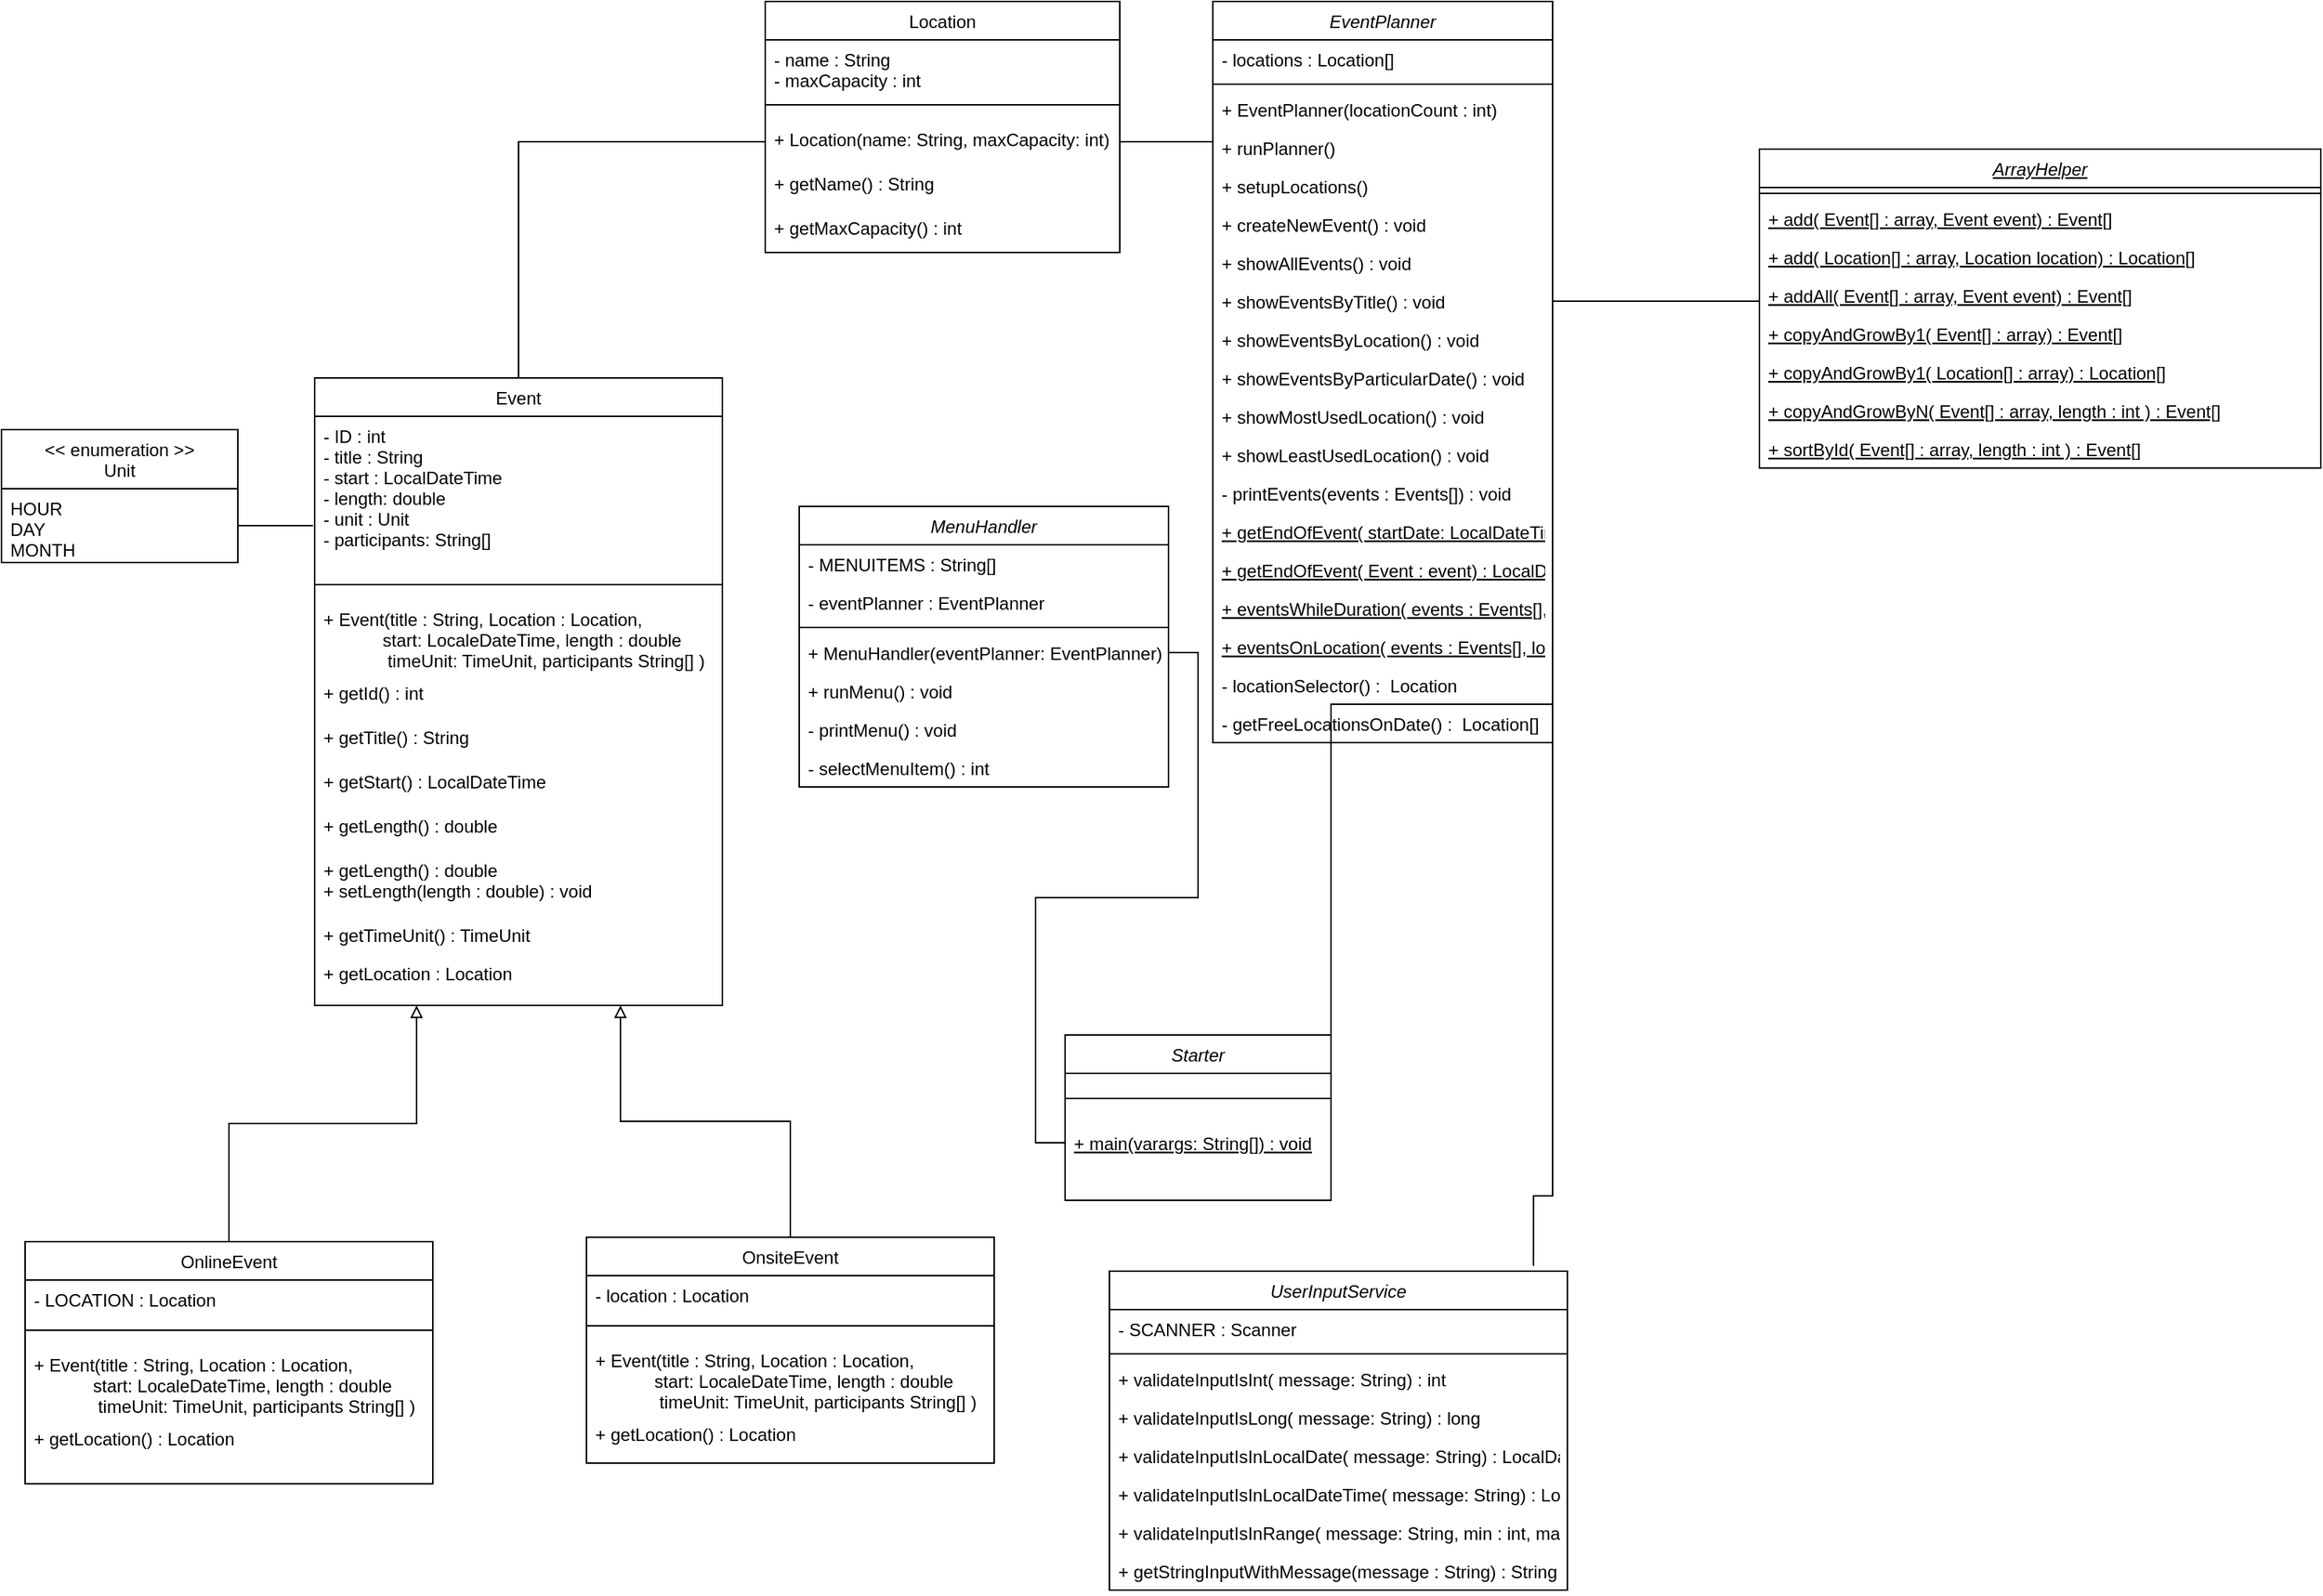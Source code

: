 <mxfile version="20.7.4" type="device"><diagram id="C5RBs43oDa-KdzZeNtuy" name="Page-1"><mxGraphModel dx="1283" dy="819" grid="1" gridSize="10" guides="1" tooltips="1" connect="1" arrows="1" fold="1" page="1" pageScale="1" pageWidth="827" pageHeight="1169" math="0" shadow="0"><root><mxCell id="WIyWlLk6GJQsqaUBKTNV-0"/><mxCell id="WIyWlLk6GJQsqaUBKTNV-1" parent="WIyWlLk6GJQsqaUBKTNV-0"/><mxCell id="YxRnPRUqClyoKaJk8hkN-110" style="edgeStyle=orthogonalEdgeStyle;rounded=0;orthogonalLoop=1;jettySize=auto;html=1;exitX=1;exitY=0.5;exitDx=0;exitDy=0;entryX=0;entryY=0.5;entryDx=0;entryDy=0;endArrow=none;endFill=0;" parent="WIyWlLk6GJQsqaUBKTNV-1" source="YxRnPRUqClyoKaJk8hkN-53" target="YxRnPRUqClyoKaJk8hkN-38" edge="1"><mxGeometry relative="1" as="geometry"/></mxCell><mxCell id="zkfFHV4jXpPFQw0GAbJ--0" value="EventPlanner" style="swimlane;fontStyle=2;align=center;verticalAlign=top;childLayout=stackLayout;horizontal=1;startSize=26;horizontalStack=0;resizeParent=1;resizeLast=0;collapsible=1;marginBottom=0;rounded=0;shadow=0;strokeWidth=1;" parent="WIyWlLk6GJQsqaUBKTNV-1" vertex="1"><mxGeometry x="830" y="10" width="230" height="502" as="geometry"><mxRectangle x="230" y="140" width="160" height="26" as="alternateBounds"/></mxGeometry></mxCell><mxCell id="zkfFHV4jXpPFQw0GAbJ--1" value="- locations : Location[]" style="text;align=left;verticalAlign=top;spacingLeft=4;spacingRight=4;overflow=hidden;rotatable=0;points=[[0,0.5],[1,0.5]];portConstraint=eastwest;" parent="zkfFHV4jXpPFQw0GAbJ--0" vertex="1"><mxGeometry y="26" width="230" height="26" as="geometry"/></mxCell><mxCell id="zkfFHV4jXpPFQw0GAbJ--4" value="" style="line;html=1;strokeWidth=1;align=left;verticalAlign=middle;spacingTop=-1;spacingLeft=3;spacingRight=3;rotatable=0;labelPosition=right;points=[];portConstraint=eastwest;" parent="zkfFHV4jXpPFQw0GAbJ--0" vertex="1"><mxGeometry y="52" width="230" height="8" as="geometry"/></mxCell><mxCell id="YxRnPRUqClyoKaJk8hkN-39" value="+ EventPlanner(locationCount : int)" style="text;align=left;verticalAlign=top;spacingLeft=4;spacingRight=4;overflow=hidden;rotatable=0;points=[[0,0.5],[1,0.5]];portConstraint=eastwest;fontStyle=0" parent="zkfFHV4jXpPFQw0GAbJ--0" vertex="1"><mxGeometry y="60" width="230" height="26" as="geometry"/></mxCell><mxCell id="J_t0fNEg1dXJtrQ3v7S1-1" value="+ runPlanner()" style="text;align=left;verticalAlign=top;spacingLeft=4;spacingRight=4;overflow=hidden;rotatable=0;points=[[0,0.5],[1,0.5]];portConstraint=eastwest;fontStyle=0" parent="zkfFHV4jXpPFQw0GAbJ--0" vertex="1"><mxGeometry y="86" width="230" height="26" as="geometry"/></mxCell><mxCell id="J_t0fNEg1dXJtrQ3v7S1-3" value="+ setupLocations()" style="text;align=left;verticalAlign=top;spacingLeft=4;spacingRight=4;overflow=hidden;rotatable=0;points=[[0,0.5],[1,0.5]];portConstraint=eastwest;fontStyle=0" parent="zkfFHV4jXpPFQw0GAbJ--0" vertex="1"><mxGeometry y="112" width="230" height="26" as="geometry"/></mxCell><mxCell id="YxRnPRUqClyoKaJk8hkN-40" value="+ createNewEvent() : void" style="text;align=left;verticalAlign=top;spacingLeft=4;spacingRight=4;overflow=hidden;rotatable=0;points=[[0,0.5],[1,0.5]];portConstraint=eastwest;fontStyle=0" parent="zkfFHV4jXpPFQw0GAbJ--0" vertex="1"><mxGeometry y="138" width="230" height="26" as="geometry"/></mxCell><mxCell id="J_t0fNEg1dXJtrQ3v7S1-25" value="+ showAllEvents() : void" style="text;align=left;verticalAlign=top;spacingLeft=4;spacingRight=4;overflow=hidden;rotatable=0;points=[[0,0.5],[1,0.5]];portConstraint=eastwest;fontStyle=0" parent="zkfFHV4jXpPFQw0GAbJ--0" vertex="1"><mxGeometry y="164" width="230" height="26" as="geometry"/></mxCell><mxCell id="YxRnPRUqClyoKaJk8hkN-43" value="+ showEventsByTitle() : void" style="text;align=left;verticalAlign=top;spacingLeft=4;spacingRight=4;overflow=hidden;rotatable=0;points=[[0,0.5],[1,0.5]];portConstraint=eastwest;fontStyle=0" parent="zkfFHV4jXpPFQw0GAbJ--0" vertex="1"><mxGeometry y="190" width="230" height="26" as="geometry"/></mxCell><mxCell id="YxRnPRUqClyoKaJk8hkN-44" value="+ showEventsByLocation() : void" style="text;align=left;verticalAlign=top;spacingLeft=4;spacingRight=4;overflow=hidden;rotatable=0;points=[[0,0.5],[1,0.5]];portConstraint=eastwest;fontStyle=0" parent="zkfFHV4jXpPFQw0GAbJ--0" vertex="1"><mxGeometry y="216" width="230" height="26" as="geometry"/></mxCell><mxCell id="YxRnPRUqClyoKaJk8hkN-45" value="+ showEventsByParticularDate() : void" style="text;align=left;verticalAlign=top;spacingLeft=4;spacingRight=4;overflow=hidden;rotatable=0;points=[[0,0.5],[1,0.5]];portConstraint=eastwest;fontStyle=0" parent="zkfFHV4jXpPFQw0GAbJ--0" vertex="1"><mxGeometry y="242" width="230" height="26" as="geometry"/></mxCell><mxCell id="YxRnPRUqClyoKaJk8hkN-46" value="+ showMostUsedLocation() : void" style="text;align=left;verticalAlign=top;spacingLeft=4;spacingRight=4;overflow=hidden;rotatable=0;points=[[0,0.5],[1,0.5]];portConstraint=eastwest;fontStyle=0" parent="zkfFHV4jXpPFQw0GAbJ--0" vertex="1"><mxGeometry y="268" width="230" height="26" as="geometry"/></mxCell><mxCell id="YxRnPRUqClyoKaJk8hkN-47" value="+ showLeastUsedLocation() : void &#10;" style="text;align=left;verticalAlign=top;spacingLeft=4;spacingRight=4;overflow=hidden;rotatable=0;points=[[0,0.5],[1,0.5]];portConstraint=eastwest;fontStyle=0" parent="zkfFHV4jXpPFQw0GAbJ--0" vertex="1"><mxGeometry y="294" width="230" height="26" as="geometry"/></mxCell><mxCell id="YxRnPRUqClyoKaJk8hkN-48" value="- printEvents(events : Events[]) : void" style="text;align=left;verticalAlign=top;spacingLeft=4;spacingRight=4;overflow=hidden;rotatable=0;points=[[0,0.5],[1,0.5]];portConstraint=eastwest;fontStyle=0" parent="zkfFHV4jXpPFQw0GAbJ--0" vertex="1"><mxGeometry y="320" width="230" height="26" as="geometry"/></mxCell><mxCell id="J_t0fNEg1dXJtrQ3v7S1-58" value="+ getEndOfEvent( startDate: LocalDateTime, unit : Unit, length : long ) : LocalDateTime" style="text;align=left;verticalAlign=top;spacingLeft=4;spacingRight=4;overflow=hidden;rotatable=0;points=[[0,0.5],[1,0.5]];portConstraint=eastwest;fontStyle=4" parent="zkfFHV4jXpPFQw0GAbJ--0" vertex="1"><mxGeometry y="346" width="230" height="26" as="geometry"/></mxCell><mxCell id="J_t0fNEg1dXJtrQ3v7S1-57" value="+ getEndOfEvent( Event : event) : LocalDateTime" style="text;align=left;verticalAlign=top;spacingLeft=4;spacingRight=4;overflow=hidden;rotatable=0;points=[[0,0.5],[1,0.5]];portConstraint=eastwest;fontStyle=4" parent="zkfFHV4jXpPFQw0GAbJ--0" vertex="1"><mxGeometry y="372" width="230" height="26" as="geometry"/></mxCell><mxCell id="J_t0fNEg1dXJtrQ3v7S1-59" value="+ eventsWhileDuration( events : Events[], date: LocalDateTime, unit : Unit, length : long ) : Event[]" style="text;align=left;verticalAlign=top;spacingLeft=4;spacingRight=4;overflow=hidden;rotatable=0;points=[[0,0.5],[1,0.5]];portConstraint=eastwest;fontStyle=4" parent="zkfFHV4jXpPFQw0GAbJ--0" vertex="1"><mxGeometry y="398" width="230" height="26" as="geometry"/></mxCell><mxCell id="J_t0fNEg1dXJtrQ3v7S1-60" value="+ eventsOnLocation( events : Events[], location: Location ) : Event[]" style="text;align=left;verticalAlign=top;spacingLeft=4;spacingRight=4;overflow=hidden;rotatable=0;points=[[0,0.5],[1,0.5]];portConstraint=eastwest;fontStyle=4" parent="zkfFHV4jXpPFQw0GAbJ--0" vertex="1"><mxGeometry y="424" width="230" height="26" as="geometry"/></mxCell><mxCell id="J_t0fNEg1dXJtrQ3v7S1-24" value="- locationSelector() :  Location" style="text;align=left;verticalAlign=top;spacingLeft=4;spacingRight=4;overflow=hidden;rotatable=0;points=[[0,0.5],[1,0.5]];portConstraint=eastwest;fontStyle=0" parent="zkfFHV4jXpPFQw0GAbJ--0" vertex="1"><mxGeometry y="450" width="230" height="26" as="geometry"/></mxCell><mxCell id="J_t0fNEg1dXJtrQ3v7S1-28" value="- getFreeLocationsOnDate() :  Location[]" style="text;align=left;verticalAlign=top;spacingLeft=4;spacingRight=4;overflow=hidden;rotatable=0;points=[[0,0.5],[1,0.5]];portConstraint=eastwest;fontStyle=0" parent="zkfFHV4jXpPFQw0GAbJ--0" vertex="1"><mxGeometry y="476" width="230" height="26" as="geometry"/></mxCell><mxCell id="YxRnPRUqClyoKaJk8hkN-0" value="Location" style="swimlane;fontStyle=0;align=center;verticalAlign=top;childLayout=stackLayout;horizontal=1;startSize=26;horizontalStack=0;resizeParent=1;resizeLast=0;collapsible=1;marginBottom=0;rounded=0;shadow=0;strokeWidth=1;" parent="WIyWlLk6GJQsqaUBKTNV-1" vertex="1"><mxGeometry x="527" y="10" width="240" height="170" as="geometry"><mxRectangle x="340" y="380" width="170" height="26" as="alternateBounds"/></mxGeometry></mxCell><mxCell id="YxRnPRUqClyoKaJk8hkN-1" value="- name : String&#10;- maxCapacity : int" style="text;align=left;verticalAlign=top;spacingLeft=4;spacingRight=4;overflow=hidden;rotatable=0;points=[[0,0.5],[1,0.5]];portConstraint=eastwest;" parent="YxRnPRUqClyoKaJk8hkN-0" vertex="1"><mxGeometry y="26" width="240" height="34" as="geometry"/></mxCell><mxCell id="YxRnPRUqClyoKaJk8hkN-2" value="" style="line;html=1;strokeWidth=1;align=left;verticalAlign=middle;spacingTop=-1;spacingLeft=3;spacingRight=3;rotatable=0;labelPosition=right;points=[];portConstraint=eastwest;" parent="YxRnPRUqClyoKaJk8hkN-0" vertex="1"><mxGeometry y="60" width="240" height="20" as="geometry"/></mxCell><mxCell id="YxRnPRUqClyoKaJk8hkN-19" value="+ Location(name: String, maxCapacity: int)" style="text;align=left;verticalAlign=top;spacingLeft=4;spacingRight=4;overflow=hidden;rotatable=0;points=[[0,0.5],[1,0.5]];portConstraint=eastwest;" parent="YxRnPRUqClyoKaJk8hkN-0" vertex="1"><mxGeometry y="80" width="240" height="30" as="geometry"/></mxCell><mxCell id="YxRnPRUqClyoKaJk8hkN-6" value="+ getName() : String" style="text;align=left;verticalAlign=top;spacingLeft=4;spacingRight=4;overflow=hidden;rotatable=0;points=[[0,0.5],[1,0.5]];portConstraint=eastwest;" parent="YxRnPRUqClyoKaJk8hkN-0" vertex="1"><mxGeometry y="110" width="240" height="30" as="geometry"/></mxCell><mxCell id="YxRnPRUqClyoKaJk8hkN-13" value="+ getMaxCapacity() : int" style="text;align=left;verticalAlign=top;spacingLeft=4;spacingRight=4;overflow=hidden;rotatable=0;points=[[0,0.5],[1,0.5]];portConstraint=eastwest;" parent="YxRnPRUqClyoKaJk8hkN-0" vertex="1"><mxGeometry y="140" width="240" height="30" as="geometry"/></mxCell><mxCell id="YxRnPRUqClyoKaJk8hkN-3" value="&lt;&lt; enumeration &gt;&gt;&#10;Unit" style="swimlane;fontStyle=0;align=center;verticalAlign=top;childLayout=stackLayout;horizontal=1;startSize=40;horizontalStack=0;resizeParent=1;resizeLast=0;collapsible=1;marginBottom=0;rounded=0;shadow=0;strokeWidth=1;" parent="WIyWlLk6GJQsqaUBKTNV-1" vertex="1"><mxGeometry x="10" y="300" width="160" height="90" as="geometry"><mxRectangle x="340" y="380" width="170" height="26" as="alternateBounds"/></mxGeometry></mxCell><mxCell id="YxRnPRUqClyoKaJk8hkN-4" value="HOUR&#10;DAY&#10;MONTH" style="text;align=left;verticalAlign=top;spacingLeft=4;spacingRight=4;overflow=hidden;rotatable=0;points=[[0,0.5],[1,0.5]];portConstraint=eastwest;" parent="YxRnPRUqClyoKaJk8hkN-3" vertex="1"><mxGeometry y="40" width="160" height="50" as="geometry"/></mxCell><mxCell id="YxRnPRUqClyoKaJk8hkN-109" style="edgeStyle=orthogonalEdgeStyle;rounded=0;orthogonalLoop=1;jettySize=auto;html=1;exitX=0.5;exitY=0;exitDx=0;exitDy=0;entryX=0;entryY=0.5;entryDx=0;entryDy=0;endArrow=none;endFill=0;" parent="WIyWlLk6GJQsqaUBKTNV-1" source="YxRnPRUqClyoKaJk8hkN-14" target="YxRnPRUqClyoKaJk8hkN-19" edge="1"><mxGeometry relative="1" as="geometry"/></mxCell><mxCell id="YxRnPRUqClyoKaJk8hkN-14" value="Event" style="swimlane;fontStyle=0;align=center;verticalAlign=top;childLayout=stackLayout;horizontal=1;startSize=26;horizontalStack=0;resizeParent=1;resizeLast=0;collapsible=1;marginBottom=0;rounded=0;shadow=0;strokeWidth=1;" parent="WIyWlLk6GJQsqaUBKTNV-1" vertex="1"><mxGeometry x="222" y="265" width="276" height="425" as="geometry"><mxRectangle x="340" y="380" width="170" height="26" as="alternateBounds"/></mxGeometry></mxCell><mxCell id="YxRnPRUqClyoKaJk8hkN-15" value="- ID : int&#10;- title : String&#10;- start : LocalDateTime&#10;- length: double&#10;- unit : Unit&#10;- participants: String[]" style="text;align=left;verticalAlign=top;spacingLeft=4;spacingRight=4;overflow=hidden;rotatable=0;points=[[0,0.5],[1,0.5]];portConstraint=eastwest;" parent="YxRnPRUqClyoKaJk8hkN-14" vertex="1"><mxGeometry y="26" width="276" height="104" as="geometry"/></mxCell><mxCell id="YxRnPRUqClyoKaJk8hkN-16" value="" style="line;html=1;strokeWidth=1;align=left;verticalAlign=middle;spacingTop=-1;spacingLeft=3;spacingRight=3;rotatable=0;labelPosition=right;points=[];portConstraint=eastwest;" parent="YxRnPRUqClyoKaJk8hkN-14" vertex="1"><mxGeometry y="130" width="276" height="20" as="geometry"/></mxCell><mxCell id="YxRnPRUqClyoKaJk8hkN-31" value="+ Event(title : String, Location : Location, &#10;            start: LocaleDateTime, length : double&#10;             timeUnit: TimeUnit, participants String[] )" style="text;align=left;verticalAlign=top;spacingLeft=4;spacingRight=4;overflow=hidden;rotatable=0;points=[[0,0.5],[1,0.5]];portConstraint=eastwest;" parent="YxRnPRUqClyoKaJk8hkN-14" vertex="1"><mxGeometry y="150" width="276" height="50" as="geometry"/></mxCell><mxCell id="YxRnPRUqClyoKaJk8hkN-23" value="+ getId() : int" style="text;align=left;verticalAlign=top;spacingLeft=4;spacingRight=4;overflow=hidden;rotatable=0;points=[[0,0.5],[1,0.5]];portConstraint=eastwest;" parent="YxRnPRUqClyoKaJk8hkN-14" vertex="1"><mxGeometry y="200" width="276" height="30" as="geometry"/></mxCell><mxCell id="YxRnPRUqClyoKaJk8hkN-22" value="+ getTitle() : String" style="text;align=left;verticalAlign=top;spacingLeft=4;spacingRight=4;overflow=hidden;rotatable=0;points=[[0,0.5],[1,0.5]];portConstraint=eastwest;" parent="YxRnPRUqClyoKaJk8hkN-14" vertex="1"><mxGeometry y="230" width="276" height="30" as="geometry"/></mxCell><mxCell id="YxRnPRUqClyoKaJk8hkN-25" value="+ getStart() : LocalDateTime&#10;" style="text;align=left;verticalAlign=top;spacingLeft=4;spacingRight=4;overflow=hidden;rotatable=0;points=[[0,0.5],[1,0.5]];portConstraint=eastwest;" parent="YxRnPRUqClyoKaJk8hkN-14" vertex="1"><mxGeometry y="260" width="276" height="30" as="geometry"/></mxCell><mxCell id="YxRnPRUqClyoKaJk8hkN-26" value="+ getLength() : double&#10;" style="text;align=left;verticalAlign=top;spacingLeft=4;spacingRight=4;overflow=hidden;rotatable=0;points=[[0,0.5],[1,0.5]];portConstraint=eastwest;" parent="YxRnPRUqClyoKaJk8hkN-14" vertex="1"><mxGeometry y="290" width="276" height="30" as="geometry"/></mxCell><mxCell id="YxRnPRUqClyoKaJk8hkN-27" value="+ getLength() : double&#10;+ setLength(length : double) : void" style="text;align=left;verticalAlign=top;spacingLeft=4;spacingRight=4;overflow=hidden;rotatable=0;points=[[0,0.5],[1,0.5]];portConstraint=eastwest;" parent="YxRnPRUqClyoKaJk8hkN-14" vertex="1"><mxGeometry y="320" width="276" height="44" as="geometry"/></mxCell><mxCell id="YxRnPRUqClyoKaJk8hkN-28" value="+ getTimeUnit() : TimeUnit&#10;" style="text;align=left;verticalAlign=top;spacingLeft=4;spacingRight=4;overflow=hidden;rotatable=0;points=[[0,0.5],[1,0.5]];portConstraint=eastwest;" parent="YxRnPRUqClyoKaJk8hkN-14" vertex="1"><mxGeometry y="364" width="276" height="26" as="geometry"/></mxCell><mxCell id="J_t0fNEg1dXJtrQ3v7S1-27" value="+ getLocation : Location" style="text;align=left;verticalAlign=top;spacingLeft=4;spacingRight=4;overflow=hidden;rotatable=0;points=[[0,0.5],[1,0.5]];portConstraint=eastwest;" parent="YxRnPRUqClyoKaJk8hkN-14" vertex="1"><mxGeometry y="390" width="276" height="30" as="geometry"/></mxCell><mxCell id="YxRnPRUqClyoKaJk8hkN-32" value="Starter" style="swimlane;fontStyle=2;align=center;verticalAlign=top;childLayout=stackLayout;horizontal=1;startSize=26;horizontalStack=0;resizeParent=1;resizeLast=0;collapsible=1;marginBottom=0;rounded=0;shadow=0;strokeWidth=1;" parent="WIyWlLk6GJQsqaUBKTNV-1" vertex="1"><mxGeometry x="730" y="710" width="180" height="112" as="geometry"><mxRectangle x="230" y="140" width="160" height="26" as="alternateBounds"/></mxGeometry></mxCell><mxCell id="YxRnPRUqClyoKaJk8hkN-34" value="" style="line;html=1;strokeWidth=1;align=left;verticalAlign=middle;spacingTop=-1;spacingLeft=3;spacingRight=3;rotatable=0;labelPosition=right;points=[];portConstraint=eastwest;" parent="YxRnPRUqClyoKaJk8hkN-32" vertex="1"><mxGeometry y="26" width="180" height="34" as="geometry"/></mxCell><mxCell id="YxRnPRUqClyoKaJk8hkN-38" value="+ main(varargs: String[]) : void" style="text;align=left;verticalAlign=top;spacingLeft=4;spacingRight=4;overflow=hidden;rotatable=0;points=[[0,0.5],[1,0.5]];portConstraint=eastwest;fontStyle=4" parent="YxRnPRUqClyoKaJk8hkN-32" vertex="1"><mxGeometry y="60" width="180" height="26" as="geometry"/></mxCell><mxCell id="YxRnPRUqClyoKaJk8hkN-49" value="MenuHandler" style="swimlane;fontStyle=2;align=center;verticalAlign=top;childLayout=stackLayout;horizontal=1;startSize=26;horizontalStack=0;resizeParent=1;resizeLast=0;collapsible=1;marginBottom=0;rounded=0;shadow=0;strokeWidth=1;" parent="WIyWlLk6GJQsqaUBKTNV-1" vertex="1"><mxGeometry x="550" y="352" width="250" height="190" as="geometry"><mxRectangle x="230" y="140" width="160" height="26" as="alternateBounds"/></mxGeometry></mxCell><mxCell id="YxRnPRUqClyoKaJk8hkN-51" value="- MENUITEMS : String[]" style="text;align=left;verticalAlign=top;spacingLeft=4;spacingRight=4;overflow=hidden;rotatable=0;points=[[0,0.5],[1,0.5]];portConstraint=eastwest;" parent="YxRnPRUqClyoKaJk8hkN-49" vertex="1"><mxGeometry y="26" width="250" height="26" as="geometry"/></mxCell><mxCell id="J_t0fNEg1dXJtrQ3v7S1-26" value="- eventPlanner : EventPlanner" style="text;align=left;verticalAlign=top;spacingLeft=4;spacingRight=4;overflow=hidden;rotatable=0;points=[[0,0.5],[1,0.5]];portConstraint=eastwest;" parent="YxRnPRUqClyoKaJk8hkN-49" vertex="1"><mxGeometry y="52" width="250" height="26" as="geometry"/></mxCell><mxCell id="YxRnPRUqClyoKaJk8hkN-52" value="" style="line;html=1;strokeWidth=1;align=left;verticalAlign=middle;spacingTop=-1;spacingLeft=3;spacingRight=3;rotatable=0;labelPosition=right;points=[];portConstraint=eastwest;" parent="YxRnPRUqClyoKaJk8hkN-49" vertex="1"><mxGeometry y="78" width="250" height="8" as="geometry"/></mxCell><mxCell id="YxRnPRUqClyoKaJk8hkN-53" value="+ MenuHandler(eventPlanner: EventPlanner)" style="text;align=left;verticalAlign=top;spacingLeft=4;spacingRight=4;overflow=hidden;rotatable=0;points=[[0,0.5],[1,0.5]];portConstraint=eastwest;fontStyle=0" parent="YxRnPRUqClyoKaJk8hkN-49" vertex="1"><mxGeometry y="86" width="250" height="26" as="geometry"/></mxCell><mxCell id="YxRnPRUqClyoKaJk8hkN-55" value="+ runMenu() : void" style="text;align=left;verticalAlign=top;spacingLeft=4;spacingRight=4;overflow=hidden;rotatable=0;points=[[0,0.5],[1,0.5]];portConstraint=eastwest;fontStyle=0" parent="YxRnPRUqClyoKaJk8hkN-49" vertex="1"><mxGeometry y="112" width="250" height="26" as="geometry"/></mxCell><mxCell id="YxRnPRUqClyoKaJk8hkN-62" value="- printMenu() : void" style="text;align=left;verticalAlign=top;spacingLeft=4;spacingRight=4;overflow=hidden;rotatable=0;points=[[0,0.5],[1,0.5]];portConstraint=eastwest;fontStyle=0" parent="YxRnPRUqClyoKaJk8hkN-49" vertex="1"><mxGeometry y="138" width="250" height="26" as="geometry"/></mxCell><mxCell id="YxRnPRUqClyoKaJk8hkN-63" value="- selectMenuItem() : int" style="text;align=left;verticalAlign=top;spacingLeft=4;spacingRight=4;overflow=hidden;rotatable=0;points=[[0,0.5],[1,0.5]];portConstraint=eastwest;fontStyle=0" parent="YxRnPRUqClyoKaJk8hkN-49" vertex="1"><mxGeometry y="164" width="250" height="26" as="geometry"/></mxCell><mxCell id="YxRnPRUqClyoKaJk8hkN-105" style="edgeStyle=orthogonalEdgeStyle;rounded=0;orthogonalLoop=1;jettySize=auto;html=1;exitX=0.5;exitY=0;exitDx=0;exitDy=0;endArrow=block;endFill=0;entryX=0.75;entryY=1;entryDx=0;entryDy=0;" parent="WIyWlLk6GJQsqaUBKTNV-1" source="YxRnPRUqClyoKaJk8hkN-71" target="YxRnPRUqClyoKaJk8hkN-14" edge="1"><mxGeometry relative="1" as="geometry"><mxPoint x="406" y="770" as="targetPoint"/></mxGeometry></mxCell><mxCell id="YxRnPRUqClyoKaJk8hkN-71" value="OnsiteEvent" style="swimlane;fontStyle=0;align=center;verticalAlign=top;childLayout=stackLayout;horizontal=1;startSize=26;horizontalStack=0;resizeParent=1;resizeLast=0;collapsible=1;marginBottom=0;rounded=0;shadow=0;strokeWidth=1;" parent="WIyWlLk6GJQsqaUBKTNV-1" vertex="1"><mxGeometry x="406" y="847" width="276" height="153" as="geometry"><mxRectangle x="340" y="380" width="170" height="26" as="alternateBounds"/></mxGeometry></mxCell><mxCell id="YxRnPRUqClyoKaJk8hkN-72" value="- location : Location" style="text;align=left;verticalAlign=top;spacingLeft=4;spacingRight=4;overflow=hidden;rotatable=0;points=[[0,0.5],[1,0.5]];portConstraint=eastwest;" parent="YxRnPRUqClyoKaJk8hkN-71" vertex="1"><mxGeometry y="26" width="276" height="24" as="geometry"/></mxCell><mxCell id="YxRnPRUqClyoKaJk8hkN-73" value="" style="line;html=1;strokeWidth=1;align=left;verticalAlign=middle;spacingTop=-1;spacingLeft=3;spacingRight=3;rotatable=0;labelPosition=right;points=[];portConstraint=eastwest;" parent="YxRnPRUqClyoKaJk8hkN-71" vertex="1"><mxGeometry y="50" width="276" height="20" as="geometry"/></mxCell><mxCell id="YxRnPRUqClyoKaJk8hkN-74" value="+ Event(title : String, Location : Location, &#10;            start: LocaleDateTime, length : double&#10;             timeUnit: TimeUnit, participants String[] )" style="text;align=left;verticalAlign=top;spacingLeft=4;spacingRight=4;overflow=hidden;rotatable=0;points=[[0,0.5],[1,0.5]];portConstraint=eastwest;" parent="YxRnPRUqClyoKaJk8hkN-71" vertex="1"><mxGeometry y="70" width="276" height="50" as="geometry"/></mxCell><mxCell id="YxRnPRUqClyoKaJk8hkN-77" value="+ getLocation() : Location&#10;" style="text;align=left;verticalAlign=top;spacingLeft=4;spacingRight=4;overflow=hidden;rotatable=0;points=[[0,0.5],[1,0.5]];portConstraint=eastwest;" parent="YxRnPRUqClyoKaJk8hkN-71" vertex="1"><mxGeometry y="120" width="276" height="30" as="geometry"/></mxCell><mxCell id="YxRnPRUqClyoKaJk8hkN-101" style="edgeStyle=orthogonalEdgeStyle;rounded=0;orthogonalLoop=1;jettySize=auto;html=1;exitX=0.5;exitY=0;exitDx=0;exitDy=0;entryX=0.25;entryY=1;entryDx=0;entryDy=0;endArrow=block;endFill=0;" parent="WIyWlLk6GJQsqaUBKTNV-1" source="YxRnPRUqClyoKaJk8hkN-83" target="YxRnPRUqClyoKaJk8hkN-14" edge="1"><mxGeometry relative="1" as="geometry"/></mxCell><mxCell id="YxRnPRUqClyoKaJk8hkN-83" value="OnlineEvent" style="swimlane;fontStyle=0;align=center;verticalAlign=top;childLayout=stackLayout;horizontal=1;startSize=26;horizontalStack=0;resizeParent=1;resizeLast=0;collapsible=1;marginBottom=0;rounded=0;shadow=0;strokeWidth=1;" parent="WIyWlLk6GJQsqaUBKTNV-1" vertex="1"><mxGeometry x="26" y="850" width="276" height="164" as="geometry"><mxRectangle x="340" y="380" width="170" height="26" as="alternateBounds"/></mxGeometry></mxCell><mxCell id="YxRnPRUqClyoKaJk8hkN-84" value="- LOCATION : Location" style="text;align=left;verticalAlign=top;spacingLeft=4;spacingRight=4;overflow=hidden;rotatable=0;points=[[0,0.5],[1,0.5]];portConstraint=eastwest;" parent="YxRnPRUqClyoKaJk8hkN-83" vertex="1"><mxGeometry y="26" width="276" height="24" as="geometry"/></mxCell><mxCell id="YxRnPRUqClyoKaJk8hkN-85" value="" style="line;html=1;strokeWidth=1;align=left;verticalAlign=middle;spacingTop=-1;spacingLeft=3;spacingRight=3;rotatable=0;labelPosition=right;points=[];portConstraint=eastwest;" parent="YxRnPRUqClyoKaJk8hkN-83" vertex="1"><mxGeometry y="50" width="276" height="20" as="geometry"/></mxCell><mxCell id="YxRnPRUqClyoKaJk8hkN-86" value="+ Event(title : String, Location : Location, &#10;            start: LocaleDateTime, length : double&#10;             timeUnit: TimeUnit, participants String[] )" style="text;align=left;verticalAlign=top;spacingLeft=4;spacingRight=4;overflow=hidden;rotatable=0;points=[[0,0.5],[1,0.5]];portConstraint=eastwest;" parent="YxRnPRUqClyoKaJk8hkN-83" vertex="1"><mxGeometry y="70" width="276" height="50" as="geometry"/></mxCell><mxCell id="YxRnPRUqClyoKaJk8hkN-87" value="+ getLocation() : Location&#10;" style="text;align=left;verticalAlign=top;spacingLeft=4;spacingRight=4;overflow=hidden;rotatable=0;points=[[0,0.5],[1,0.5]];portConstraint=eastwest;" parent="YxRnPRUqClyoKaJk8hkN-83" vertex="1"><mxGeometry y="120" width="276" height="44" as="geometry"/></mxCell><mxCell id="YxRnPRUqClyoKaJk8hkN-106" style="edgeStyle=orthogonalEdgeStyle;rounded=0;orthogonalLoop=1;jettySize=auto;html=1;exitX=1;exitY=0.5;exitDx=0;exitDy=0;endArrow=none;endFill=0;" parent="WIyWlLk6GJQsqaUBKTNV-1" source="YxRnPRUqClyoKaJk8hkN-19" edge="1"><mxGeometry relative="1" as="geometry"><mxPoint x="830" y="105" as="targetPoint"/></mxGeometry></mxCell><mxCell id="YxRnPRUqClyoKaJk8hkN-108" style="edgeStyle=orthogonalEdgeStyle;rounded=0;orthogonalLoop=1;jettySize=auto;html=1;exitX=1;exitY=0.5;exitDx=0;exitDy=0;entryX=-0.004;entryY=0.712;entryDx=0;entryDy=0;entryPerimeter=0;endArrow=none;endFill=0;" parent="WIyWlLk6GJQsqaUBKTNV-1" source="YxRnPRUqClyoKaJk8hkN-4" target="YxRnPRUqClyoKaJk8hkN-15" edge="1"><mxGeometry relative="1" as="geometry"/></mxCell><mxCell id="J_t0fNEg1dXJtrQ3v7S1-17" style="edgeStyle=orthogonalEdgeStyle;rounded=0;orthogonalLoop=1;jettySize=auto;html=1;exitX=0.926;exitY=-0.017;exitDx=0;exitDy=0;endArrow=none;endFill=0;exitPerimeter=0;entryX=1;entryY=0.5;entryDx=0;entryDy=0;" parent="WIyWlLk6GJQsqaUBKTNV-1" source="J_t0fNEg1dXJtrQ3v7S1-12" target="YxRnPRUqClyoKaJk8hkN-32" edge="1"><mxGeometry relative="1" as="geometry"><mxPoint x="970" y="530" as="targetPoint"/><Array as="points"><mxPoint x="1047" y="819"/><mxPoint x="1060" y="819"/><mxPoint x="1060" y="486"/></Array></mxGeometry></mxCell><mxCell id="J_t0fNEg1dXJtrQ3v7S1-12" value="UserInputService" style="swimlane;fontStyle=2;align=center;verticalAlign=top;childLayout=stackLayout;horizontal=1;startSize=26;horizontalStack=0;resizeParent=1;resizeLast=0;collapsible=1;marginBottom=0;rounded=0;shadow=0;strokeWidth=1;" parent="WIyWlLk6GJQsqaUBKTNV-1" vertex="1"><mxGeometry x="760" y="870" width="310" height="216" as="geometry"><mxRectangle x="230" y="140" width="160" height="26" as="alternateBounds"/></mxGeometry></mxCell><mxCell id="J_t0fNEg1dXJtrQ3v7S1-29" value="- SCANNER : Scanner" style="text;align=left;verticalAlign=top;spacingLeft=4;spacingRight=4;overflow=hidden;rotatable=0;points=[[0,0.5],[1,0.5]];portConstraint=eastwest;fontStyle=0" parent="J_t0fNEg1dXJtrQ3v7S1-12" vertex="1"><mxGeometry y="26" width="310" height="26" as="geometry"/></mxCell><mxCell id="J_t0fNEg1dXJtrQ3v7S1-13" value="" style="line;html=1;strokeWidth=1;align=left;verticalAlign=middle;spacingTop=-1;spacingLeft=3;spacingRight=3;rotatable=0;labelPosition=right;points=[];portConstraint=eastwest;" parent="J_t0fNEg1dXJtrQ3v7S1-12" vertex="1"><mxGeometry y="52" width="310" height="8" as="geometry"/></mxCell><mxCell id="J_t0fNEg1dXJtrQ3v7S1-8" value="+ validateInputIsInt( message: String) : int" style="text;align=left;verticalAlign=top;spacingLeft=4;spacingRight=4;overflow=hidden;rotatable=0;points=[[0,0.5],[1,0.5]];portConstraint=eastwest;fontStyle=0" parent="J_t0fNEg1dXJtrQ3v7S1-12" vertex="1"><mxGeometry y="60" width="310" height="26" as="geometry"/></mxCell><mxCell id="J_t0fNEg1dXJtrQ3v7S1-31" value="+ validateInputIsLong( message: String) : long" style="text;align=left;verticalAlign=top;spacingLeft=4;spacingRight=4;overflow=hidden;rotatable=0;points=[[0,0.5],[1,0.5]];portConstraint=eastwest;fontStyle=0" parent="J_t0fNEg1dXJtrQ3v7S1-12" vertex="1"><mxGeometry y="86" width="310" height="26" as="geometry"/></mxCell><mxCell id="J_t0fNEg1dXJtrQ3v7S1-33" value="+ validateInputIsInLocalDate( message: String) : LocalDate" style="text;align=left;verticalAlign=top;spacingLeft=4;spacingRight=4;overflow=hidden;rotatable=0;points=[[0,0.5],[1,0.5]];portConstraint=eastwest;fontStyle=0" parent="J_t0fNEg1dXJtrQ3v7S1-12" vertex="1"><mxGeometry y="112" width="310" height="26" as="geometry"/></mxCell><mxCell id="J_t0fNEg1dXJtrQ3v7S1-32" value="+ validateInputIsInLocalDateTime( message: String) : LocalDateTime" style="text;align=left;verticalAlign=top;spacingLeft=4;spacingRight=4;overflow=hidden;rotatable=0;points=[[0,0.5],[1,0.5]];portConstraint=eastwest;fontStyle=0" parent="J_t0fNEg1dXJtrQ3v7S1-12" vertex="1"><mxGeometry y="138" width="310" height="26" as="geometry"/></mxCell><mxCell id="J_t0fNEg1dXJtrQ3v7S1-11" value="+ validateInputIsInRange( message: String, min : int, max :int) : int" style="text;align=left;verticalAlign=top;spacingLeft=4;spacingRight=4;overflow=hidden;rotatable=0;points=[[0,0.5],[1,0.5]];portConstraint=eastwest;fontStyle=0" parent="J_t0fNEg1dXJtrQ3v7S1-12" vertex="1"><mxGeometry y="164" width="310" height="26" as="geometry"/></mxCell><mxCell id="J_t0fNEg1dXJtrQ3v7S1-14" value="+ getStringInputWithMessage(message : String) : String" style="text;align=left;verticalAlign=top;spacingLeft=4;spacingRight=4;overflow=hidden;rotatable=0;points=[[0,0.5],[1,0.5]];portConstraint=eastwest;fontStyle=0" parent="J_t0fNEg1dXJtrQ3v7S1-12" vertex="1"><mxGeometry y="190" width="310" height="26" as="geometry"/></mxCell><mxCell id="J_t0fNEg1dXJtrQ3v7S1-34" value="ArrayHelper" style="swimlane;fontStyle=6;align=center;verticalAlign=top;childLayout=stackLayout;horizontal=1;startSize=26;horizontalStack=0;resizeParent=1;resizeLast=0;collapsible=1;marginBottom=0;rounded=0;shadow=0;strokeWidth=1;" parent="WIyWlLk6GJQsqaUBKTNV-1" vertex="1"><mxGeometry x="1200" y="110" width="380" height="216" as="geometry"><mxRectangle x="230" y="140" width="160" height="26" as="alternateBounds"/></mxGeometry></mxCell><mxCell id="J_t0fNEg1dXJtrQ3v7S1-36" value="" style="line;html=1;strokeWidth=1;align=left;verticalAlign=middle;spacingTop=-1;spacingLeft=3;spacingRight=3;rotatable=0;labelPosition=right;points=[];portConstraint=eastwest;" parent="J_t0fNEg1dXJtrQ3v7S1-34" vertex="1"><mxGeometry y="26" width="380" height="8" as="geometry"/></mxCell><mxCell id="J_t0fNEg1dXJtrQ3v7S1-37" value="+ add( Event[] : array, Event event) : Event[]" style="text;align=left;verticalAlign=top;spacingLeft=4;spacingRight=4;overflow=hidden;rotatable=0;points=[[0,0.5],[1,0.5]];portConstraint=eastwest;fontStyle=4" parent="J_t0fNEg1dXJtrQ3v7S1-34" vertex="1"><mxGeometry y="34" width="380" height="26" as="geometry"/></mxCell><mxCell id="J_t0fNEg1dXJtrQ3v7S1-42" value="+ add( Location[] : array, Location location) : Location[]" style="text;align=left;verticalAlign=top;spacingLeft=4;spacingRight=4;overflow=hidden;rotatable=0;points=[[0,0.5],[1,0.5]];portConstraint=eastwest;fontStyle=4" parent="J_t0fNEg1dXJtrQ3v7S1-34" vertex="1"><mxGeometry y="60" width="380" height="26" as="geometry"/></mxCell><mxCell id="J_t0fNEg1dXJtrQ3v7S1-44" value="+ addAll( Event[] : array, Event event) : Event[]" style="text;align=left;verticalAlign=top;spacingLeft=4;spacingRight=4;overflow=hidden;rotatable=0;points=[[0,0.5],[1,0.5]];portConstraint=eastwest;fontStyle=4" parent="J_t0fNEg1dXJtrQ3v7S1-34" vertex="1"><mxGeometry y="86" width="380" height="26" as="geometry"/></mxCell><mxCell id="J_t0fNEg1dXJtrQ3v7S1-45" value="+ copyAndGrowBy1( Event[] : array) : Event[]" style="text;align=left;verticalAlign=top;spacingLeft=4;spacingRight=4;overflow=hidden;rotatable=0;points=[[0,0.5],[1,0.5]];portConstraint=eastwest;fontStyle=4" parent="J_t0fNEg1dXJtrQ3v7S1-34" vertex="1"><mxGeometry y="112" width="380" height="26" as="geometry"/></mxCell><mxCell id="J_t0fNEg1dXJtrQ3v7S1-47" value="+ copyAndGrowBy1( Location[] : array) : Location[]" style="text;align=left;verticalAlign=top;spacingLeft=4;spacingRight=4;overflow=hidden;rotatable=0;points=[[0,0.5],[1,0.5]];portConstraint=eastwest;fontStyle=4" parent="J_t0fNEg1dXJtrQ3v7S1-34" vertex="1"><mxGeometry y="138" width="380" height="26" as="geometry"/></mxCell><mxCell id="J_t0fNEg1dXJtrQ3v7S1-46" value="+ copyAndGrowByN( Event[] : array, length : int ) : Event[]" style="text;align=left;verticalAlign=top;spacingLeft=4;spacingRight=4;overflow=hidden;rotatable=0;points=[[0,0.5],[1,0.5]];portConstraint=eastwest;fontStyle=4" parent="J_t0fNEg1dXJtrQ3v7S1-34" vertex="1"><mxGeometry y="164" width="380" height="26" as="geometry"/></mxCell><mxCell id="J_t0fNEg1dXJtrQ3v7S1-48" value="+ sortById( Event[] : array, length : int ) : Event[]" style="text;align=left;verticalAlign=top;spacingLeft=4;spacingRight=4;overflow=hidden;rotatable=0;points=[[0,0.5],[1,0.5]];portConstraint=eastwest;fontStyle=4" parent="J_t0fNEg1dXJtrQ3v7S1-34" vertex="1"><mxGeometry y="190" width="380" height="26" as="geometry"/></mxCell><mxCell id="J_t0fNEg1dXJtrQ3v7S1-62" style="edgeStyle=orthogonalEdgeStyle;rounded=0;orthogonalLoop=1;jettySize=auto;html=1;exitX=0;exitY=0.5;exitDx=0;exitDy=0;entryX=1;entryY=0.5;entryDx=0;entryDy=0;endArrow=none;endFill=0;" parent="WIyWlLk6GJQsqaUBKTNV-1" source="J_t0fNEg1dXJtrQ3v7S1-44" target="YxRnPRUqClyoKaJk8hkN-43" edge="1"><mxGeometry relative="1" as="geometry"><Array as="points"><mxPoint x="1200" y="213"/></Array></mxGeometry></mxCell></root></mxGraphModel></diagram></mxfile>